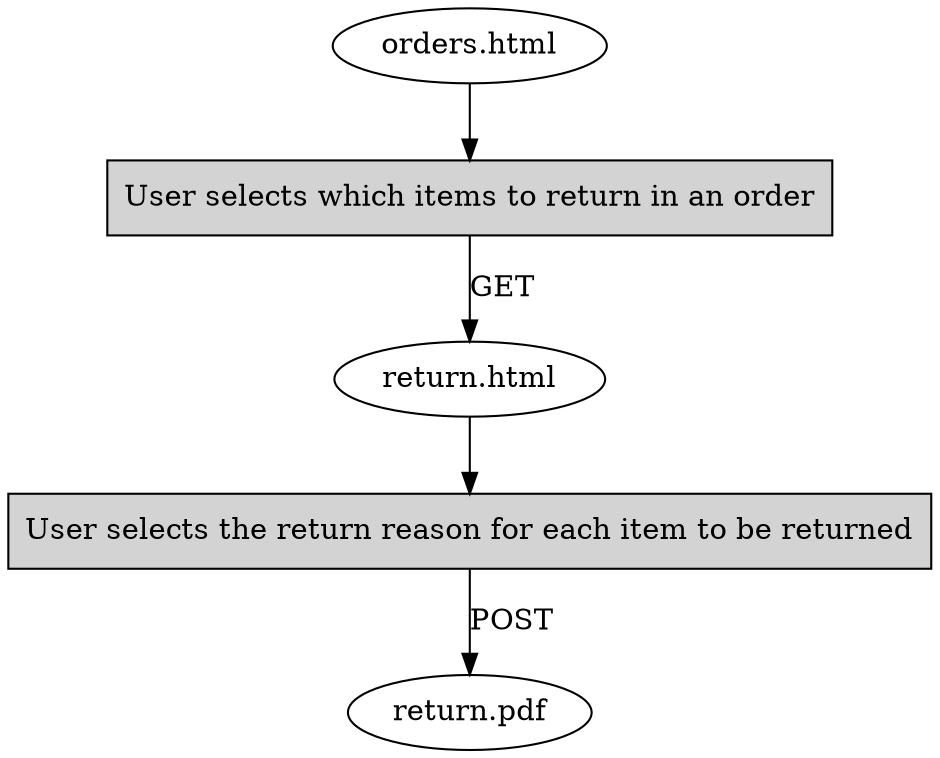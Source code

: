 digraph ordflow {
    u1 [label="User selects which items to return in an order" shape=box fillcolor=lightgrey style=filled];
    u2 [label="User selects the return reason for each item to be returned" shape=box fillcolor=lightgrey style=filled];
    "orders.html" -> u1;
    u1 -> "return.html" [label="GET"];
    "return.html" -> u2;
    u2 -> "return.pdf" [label="POST"];
}
